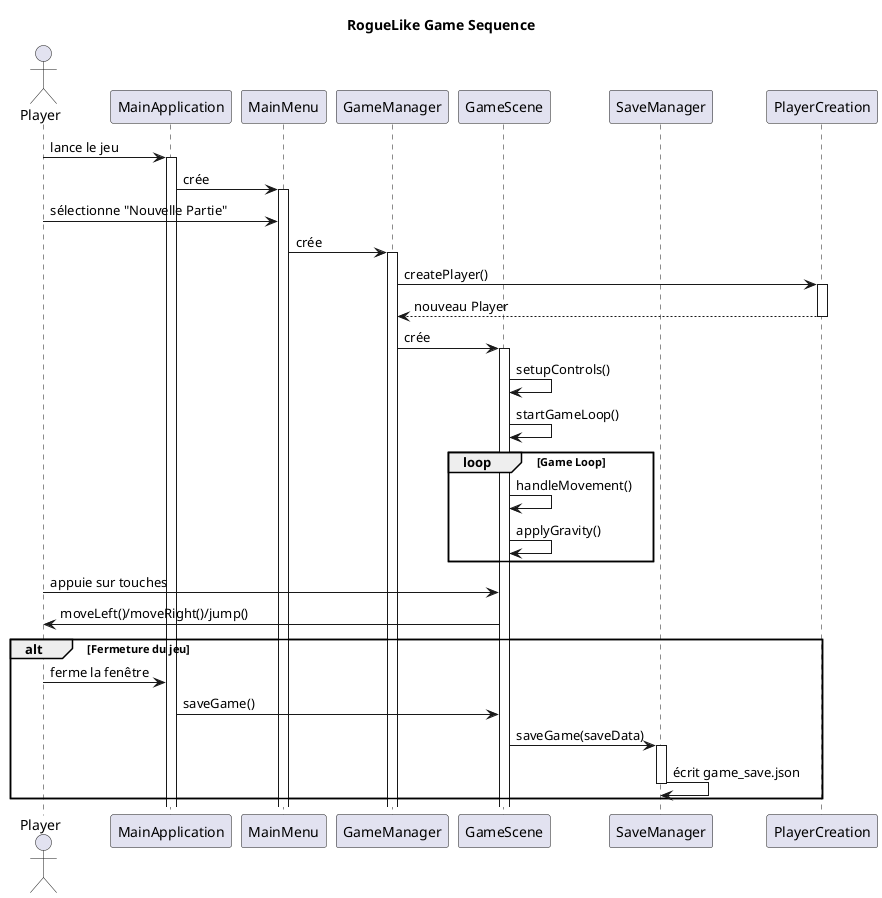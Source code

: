 @startuml
title RogueLike Game Sequence

actor Player
participant MainApplication
participant MainMenu
participant GameManager
participant GameScene
participant SaveManager
participant PlayerCreation

Player -> MainApplication: lance le jeu
activate MainApplication

MainApplication -> MainMenu: crée
activate MainMenu

Player -> MainMenu: sélectionne "Nouvelle Partie"
MainMenu -> GameManager: crée
activate GameManager

GameManager -> PlayerCreation: createPlayer()
activate PlayerCreation
PlayerCreation --> GameManager: nouveau Player
deactivate PlayerCreation

GameManager -> GameScene: crée
activate GameScene

GameScene -> GameScene: setupControls()
GameScene -> GameScene: startGameLoop()

loop Game Loop
    GameScene -> GameScene: handleMovement()
    GameScene -> GameScene: applyGravity()
end

Player -> GameScene: appuie sur touches
GameScene -> Player: moveLeft()/moveRight()/jump()

alt Fermeture du jeu
    Player -> MainApplication: ferme la fenêtre
    MainApplication -> GameScene: saveGame()
    GameScene -> SaveManager: saveGame(saveData)
    activate SaveManager
    SaveManager -> SaveManager: écrit game_save.json
    deactivate SaveManager
end

@enduml